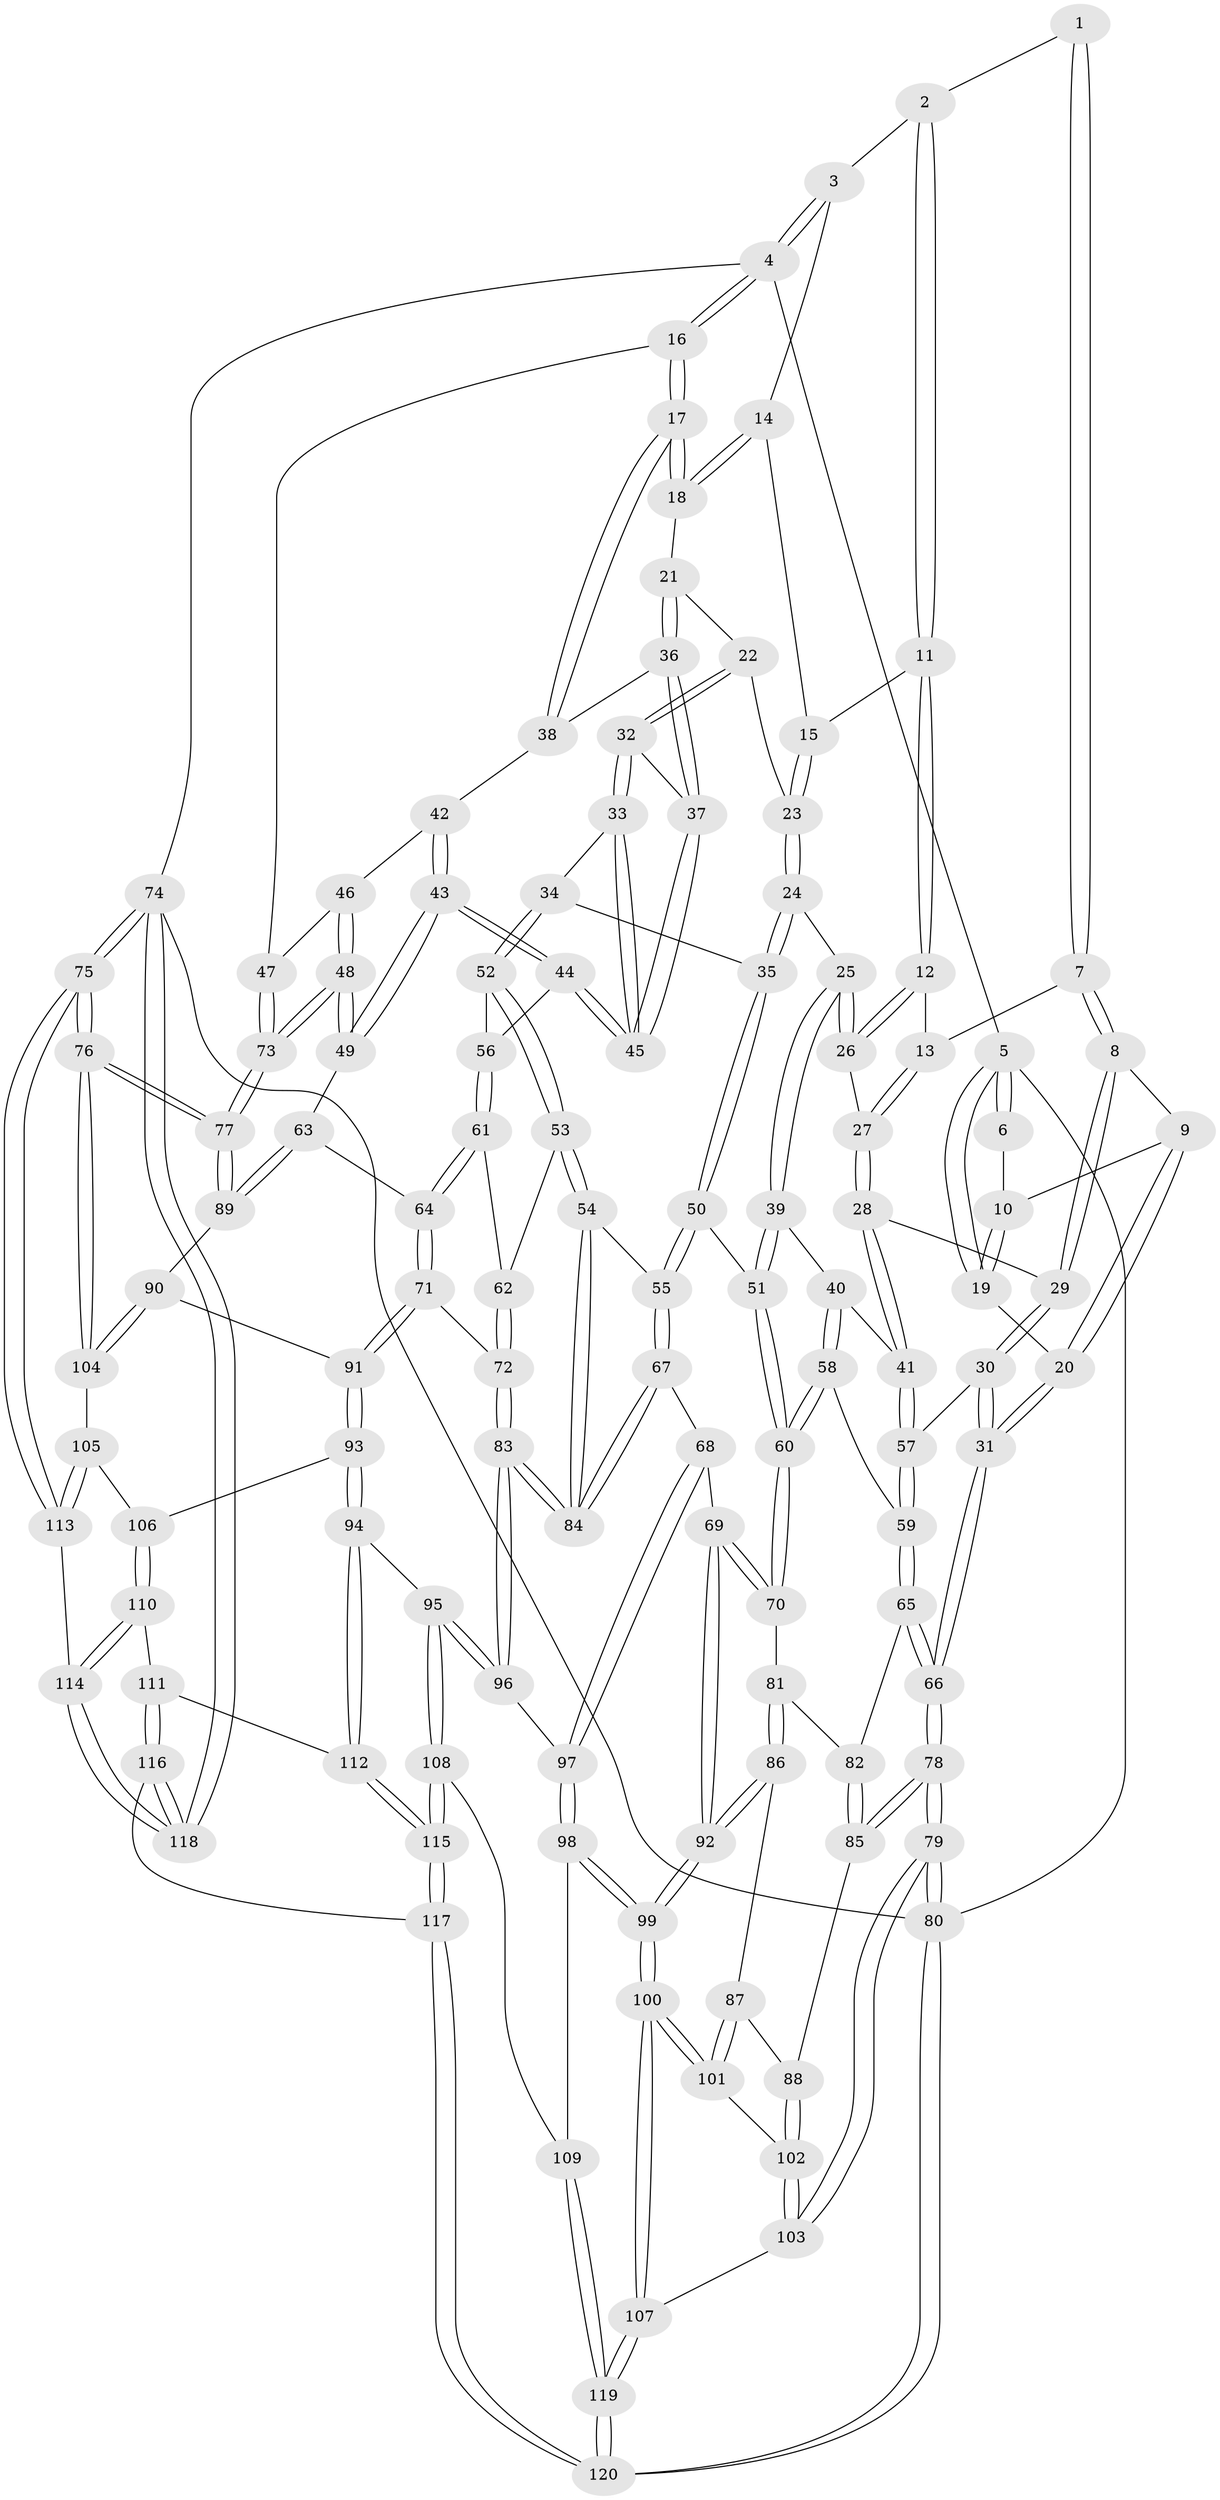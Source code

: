 // coarse degree distribution, {4: 0.39285714285714285, 7: 0.03571428571428571, 5: 0.42857142857142855, 6: 0.10714285714285714, 3: 0.03571428571428571}
// Generated by graph-tools (version 1.1) at 2025/21/03/04/25 18:21:40]
// undirected, 120 vertices, 297 edges
graph export_dot {
graph [start="1"]
  node [color=gray90,style=filled];
  1 [pos="+0.39874742233092936+0"];
  2 [pos="+0.4485871185836241+0"];
  3 [pos="+0.7289870300757265+0"];
  4 [pos="+1+0"];
  5 [pos="+0+0"];
  6 [pos="+0.09892847342173305+0"];
  7 [pos="+0.2930087090706449+0.0867119682557168"];
  8 [pos="+0.19795980216679673+0.11815253260813369"];
  9 [pos="+0.1679612098617277+0.08597148058483087"];
  10 [pos="+0.14823780771485678+0.04734163724860465"];
  11 [pos="+0.4968519535227342+0.08800479803145814"];
  12 [pos="+0.4819456652942183+0.10075133531612367"];
  13 [pos="+0.3681266913748231+0.13154641244929985"];
  14 [pos="+0.6999607242452084+0.03031072547511431"];
  15 [pos="+0.5163256879784931+0.09587378439579784"];
  16 [pos="+1+0"];
  17 [pos="+1+0"];
  18 [pos="+0.7325696207699027+0.11400605125958006"];
  19 [pos="+0+0.12261793963701552"];
  20 [pos="+0+0.255120756068376"];
  21 [pos="+0.7381768800644497+0.15637815823918982"];
  22 [pos="+0.6756587856081879+0.17786115284934786"];
  23 [pos="+0.5894419149032457+0.17776270792111387"];
  24 [pos="+0.5359290742504677+0.3233466988788875"];
  25 [pos="+0.516460356287357+0.31150501166466926"];
  26 [pos="+0.46433846673933193+0.23798356152948727"];
  27 [pos="+0.35827351478024505+0.23257743687296897"];
  28 [pos="+0.2848457826168518+0.32185497371394894"];
  29 [pos="+0.18692947361546042+0.20919675570674354"];
  30 [pos="+0+0.30678575414779374"];
  31 [pos="+0+0.2789775592430208"];
  32 [pos="+0.6293749726933401+0.33400623036325044"];
  33 [pos="+0.6212798201852172+0.34173578811172217"];
  34 [pos="+0.5979973882570115+0.3524279575819377"];
  35 [pos="+0.542917071870686+0.3359168452602766"];
  36 [pos="+0.799577968145999+0.2085356130781153"];
  37 [pos="+0.7651169405577645+0.27038747437477795"];
  38 [pos="+0.8450727903513282+0.2115252736711611"];
  39 [pos="+0.29174222641961267+0.32748312229597903"];
  40 [pos="+0.28634562176691447+0.32484148691421816"];
  41 [pos="+0.2849845547036651+0.3227160228562619"];
  42 [pos="+0.8565788939343169+0.2295780768301312"];
  43 [pos="+0.8379956639391746+0.4373231063781548"];
  44 [pos="+0.776604416444555+0.40946219407354933"];
  45 [pos="+0.7673561251886386+0.39103962911671536"];
  46 [pos="+0.8822470087435804+0.25319978631115275"];
  47 [pos="+1+0.2509735507585359"];
  48 [pos="+1+0.47805313761422497"];
  49 [pos="+0.9200528217442102+0.5106242495042538"];
  50 [pos="+0.4634820875058393+0.45164756233940945"];
  51 [pos="+0.4155601004396233+0.44675329979997536"];
  52 [pos="+0.626321629421084+0.41920037656042336"];
  53 [pos="+0.6086857714657645+0.5354662524709946"];
  54 [pos="+0.6079468787028862+0.5362966655639971"];
  55 [pos="+0.47278010497774153+0.47058879072788795"];
  56 [pos="+0.7185488158626994+0.4457197251463804"];
  57 [pos="+0.08143594411080665+0.4079211858638226"];
  58 [pos="+0.24535954696403137+0.4951739342196795"];
  59 [pos="+0.12677458669527258+0.511877937417036"];
  60 [pos="+0.3076706878584488+0.5561888955716201"];
  61 [pos="+0.7079418442293817+0.5072116471386824"];
  62 [pos="+0.6886889639867504+0.5211431003097228"];
  63 [pos="+0.8873244116667743+0.5445970341101855"];
  64 [pos="+0.868575921051641+0.5578641202272504"];
  65 [pos="+0.10503674947354812+0.5615892463121387"];
  66 [pos="+0+0.5975100719119233"];
  67 [pos="+0.44765910465674386+0.6309012474807346"];
  68 [pos="+0.4136516698769888+0.6477754979124961"];
  69 [pos="+0.3670754674661792+0.6530759671678452"];
  70 [pos="+0.31780907632576644+0.5993609288470515"];
  71 [pos="+0.8145700617424528+0.6201903670491967"];
  72 [pos="+0.7423905316283987+0.6122500929503286"];
  73 [pos="+1+0.48431419025207584"];
  74 [pos="+1+1"];
  75 [pos="+1+0.8880978865407368"];
  76 [pos="+1+0.8324816523246098"];
  77 [pos="+1+0.5955434768993764"];
  78 [pos="+0+0.7284155719865995"];
  79 [pos="+0+1"];
  80 [pos="+0+1"];
  81 [pos="+0.21472578973803674+0.6346539805610076"];
  82 [pos="+0.10644573786872233+0.5653532134622087"];
  83 [pos="+0.5963219593669652+0.64709939067183"];
  84 [pos="+0.5954610801744086+0.6460077239916255"];
  85 [pos="+0.09580341494863479+0.7070974762868854"];
  86 [pos="+0.18979062931568697+0.7078671536032382"];
  87 [pos="+0.1696207167805742+0.7212557422871599"];
  88 [pos="+0.10623356675793137+0.7168932204207632"];
  89 [pos="+0.9335848654130214+0.722963664600081"];
  90 [pos="+0.9101977128415517+0.7646378462938827"];
  91 [pos="+0.8044579566907746+0.7028672989877655"];
  92 [pos="+0.331225979179255+0.7371846235626536"];
  93 [pos="+0.7228964117493554+0.7901583367426221"];
  94 [pos="+0.6732421022250688+0.8114179115875758"];
  95 [pos="+0.6452941079298747+0.7987290629432954"];
  96 [pos="+0.6283323612840979+0.7811767149230288"];
  97 [pos="+0.49539681917446443+0.795906014866889"];
  98 [pos="+0.3999440260158023+0.8723539956920916"];
  99 [pos="+0.32694858534806037+0.864569819099107"];
  100 [pos="+0.3044342897749644+0.8816882832933447"];
  101 [pos="+0.2128136874804489+0.8194445436216724"];
  102 [pos="+0.09540873346863478+0.8274626264015148"];
  103 [pos="+0.04511202023363665+0.8962006233223969"];
  104 [pos="+0.9364360785129687+0.836822380243912"];
  105 [pos="+0.9146814722766773+0.8574507761456328"];
  106 [pos="+0.8891951504807715+0.8600996277641053"];
  107 [pos="+0.2635010088700423+0.9607839707994278"];
  108 [pos="+0.5079432396087085+0.9563324243319553"];
  109 [pos="+0.4541362011522631+0.9204020294101131"];
  110 [pos="+0.8155268834822036+0.9213111920970932"];
  111 [pos="+0.7530230133875044+0.9209344967744412"];
  112 [pos="+0.6756471694414495+0.8197790545216674"];
  113 [pos="+0.9197346643823526+0.9556267214701203"];
  114 [pos="+0.8995122983004847+1"];
  115 [pos="+0.5921770859966369+1"];
  116 [pos="+0.7303647082586093+1"];
  117 [pos="+0.5989756325140572+1"];
  118 [pos="+0.9109190460663162+1"];
  119 [pos="+0.2645777550516505+1"];
  120 [pos="+0.26452370190127156+1"];
  1 -- 2;
  1 -- 7;
  1 -- 7;
  2 -- 3;
  2 -- 11;
  2 -- 11;
  3 -- 4;
  3 -- 4;
  3 -- 14;
  4 -- 5;
  4 -- 16;
  4 -- 16;
  4 -- 74;
  5 -- 6;
  5 -- 6;
  5 -- 19;
  5 -- 19;
  5 -- 80;
  6 -- 10;
  7 -- 8;
  7 -- 8;
  7 -- 13;
  8 -- 9;
  8 -- 29;
  8 -- 29;
  9 -- 10;
  9 -- 20;
  9 -- 20;
  10 -- 19;
  10 -- 19;
  11 -- 12;
  11 -- 12;
  11 -- 15;
  12 -- 13;
  12 -- 26;
  12 -- 26;
  13 -- 27;
  13 -- 27;
  14 -- 15;
  14 -- 18;
  14 -- 18;
  15 -- 23;
  15 -- 23;
  16 -- 17;
  16 -- 17;
  16 -- 47;
  17 -- 18;
  17 -- 18;
  17 -- 38;
  17 -- 38;
  18 -- 21;
  19 -- 20;
  20 -- 31;
  20 -- 31;
  21 -- 22;
  21 -- 36;
  21 -- 36;
  22 -- 23;
  22 -- 32;
  22 -- 32;
  23 -- 24;
  23 -- 24;
  24 -- 25;
  24 -- 35;
  24 -- 35;
  25 -- 26;
  25 -- 26;
  25 -- 39;
  25 -- 39;
  26 -- 27;
  27 -- 28;
  27 -- 28;
  28 -- 29;
  28 -- 41;
  28 -- 41;
  29 -- 30;
  29 -- 30;
  30 -- 31;
  30 -- 31;
  30 -- 57;
  31 -- 66;
  31 -- 66;
  32 -- 33;
  32 -- 33;
  32 -- 37;
  33 -- 34;
  33 -- 45;
  33 -- 45;
  34 -- 35;
  34 -- 52;
  34 -- 52;
  35 -- 50;
  35 -- 50;
  36 -- 37;
  36 -- 37;
  36 -- 38;
  37 -- 45;
  37 -- 45;
  38 -- 42;
  39 -- 40;
  39 -- 51;
  39 -- 51;
  40 -- 41;
  40 -- 58;
  40 -- 58;
  41 -- 57;
  41 -- 57;
  42 -- 43;
  42 -- 43;
  42 -- 46;
  43 -- 44;
  43 -- 44;
  43 -- 49;
  43 -- 49;
  44 -- 45;
  44 -- 45;
  44 -- 56;
  46 -- 47;
  46 -- 48;
  46 -- 48;
  47 -- 73;
  47 -- 73;
  48 -- 49;
  48 -- 49;
  48 -- 73;
  48 -- 73;
  49 -- 63;
  50 -- 51;
  50 -- 55;
  50 -- 55;
  51 -- 60;
  51 -- 60;
  52 -- 53;
  52 -- 53;
  52 -- 56;
  53 -- 54;
  53 -- 54;
  53 -- 62;
  54 -- 55;
  54 -- 84;
  54 -- 84;
  55 -- 67;
  55 -- 67;
  56 -- 61;
  56 -- 61;
  57 -- 59;
  57 -- 59;
  58 -- 59;
  58 -- 60;
  58 -- 60;
  59 -- 65;
  59 -- 65;
  60 -- 70;
  60 -- 70;
  61 -- 62;
  61 -- 64;
  61 -- 64;
  62 -- 72;
  62 -- 72;
  63 -- 64;
  63 -- 89;
  63 -- 89;
  64 -- 71;
  64 -- 71;
  65 -- 66;
  65 -- 66;
  65 -- 82;
  66 -- 78;
  66 -- 78;
  67 -- 68;
  67 -- 84;
  67 -- 84;
  68 -- 69;
  68 -- 97;
  68 -- 97;
  69 -- 70;
  69 -- 70;
  69 -- 92;
  69 -- 92;
  70 -- 81;
  71 -- 72;
  71 -- 91;
  71 -- 91;
  72 -- 83;
  72 -- 83;
  73 -- 77;
  73 -- 77;
  74 -- 75;
  74 -- 75;
  74 -- 118;
  74 -- 118;
  74 -- 80;
  75 -- 76;
  75 -- 76;
  75 -- 113;
  75 -- 113;
  76 -- 77;
  76 -- 77;
  76 -- 104;
  76 -- 104;
  77 -- 89;
  77 -- 89;
  78 -- 79;
  78 -- 79;
  78 -- 85;
  78 -- 85;
  79 -- 80;
  79 -- 80;
  79 -- 103;
  79 -- 103;
  80 -- 120;
  80 -- 120;
  81 -- 82;
  81 -- 86;
  81 -- 86;
  82 -- 85;
  82 -- 85;
  83 -- 84;
  83 -- 84;
  83 -- 96;
  83 -- 96;
  85 -- 88;
  86 -- 87;
  86 -- 92;
  86 -- 92;
  87 -- 88;
  87 -- 101;
  87 -- 101;
  88 -- 102;
  88 -- 102;
  89 -- 90;
  90 -- 91;
  90 -- 104;
  90 -- 104;
  91 -- 93;
  91 -- 93;
  92 -- 99;
  92 -- 99;
  93 -- 94;
  93 -- 94;
  93 -- 106;
  94 -- 95;
  94 -- 112;
  94 -- 112;
  95 -- 96;
  95 -- 96;
  95 -- 108;
  95 -- 108;
  96 -- 97;
  97 -- 98;
  97 -- 98;
  98 -- 99;
  98 -- 99;
  98 -- 109;
  99 -- 100;
  99 -- 100;
  100 -- 101;
  100 -- 101;
  100 -- 107;
  100 -- 107;
  101 -- 102;
  102 -- 103;
  102 -- 103;
  103 -- 107;
  104 -- 105;
  105 -- 106;
  105 -- 113;
  105 -- 113;
  106 -- 110;
  106 -- 110;
  107 -- 119;
  107 -- 119;
  108 -- 109;
  108 -- 115;
  108 -- 115;
  109 -- 119;
  109 -- 119;
  110 -- 111;
  110 -- 114;
  110 -- 114;
  111 -- 112;
  111 -- 116;
  111 -- 116;
  112 -- 115;
  112 -- 115;
  113 -- 114;
  114 -- 118;
  114 -- 118;
  115 -- 117;
  115 -- 117;
  116 -- 117;
  116 -- 118;
  116 -- 118;
  117 -- 120;
  117 -- 120;
  119 -- 120;
  119 -- 120;
}
